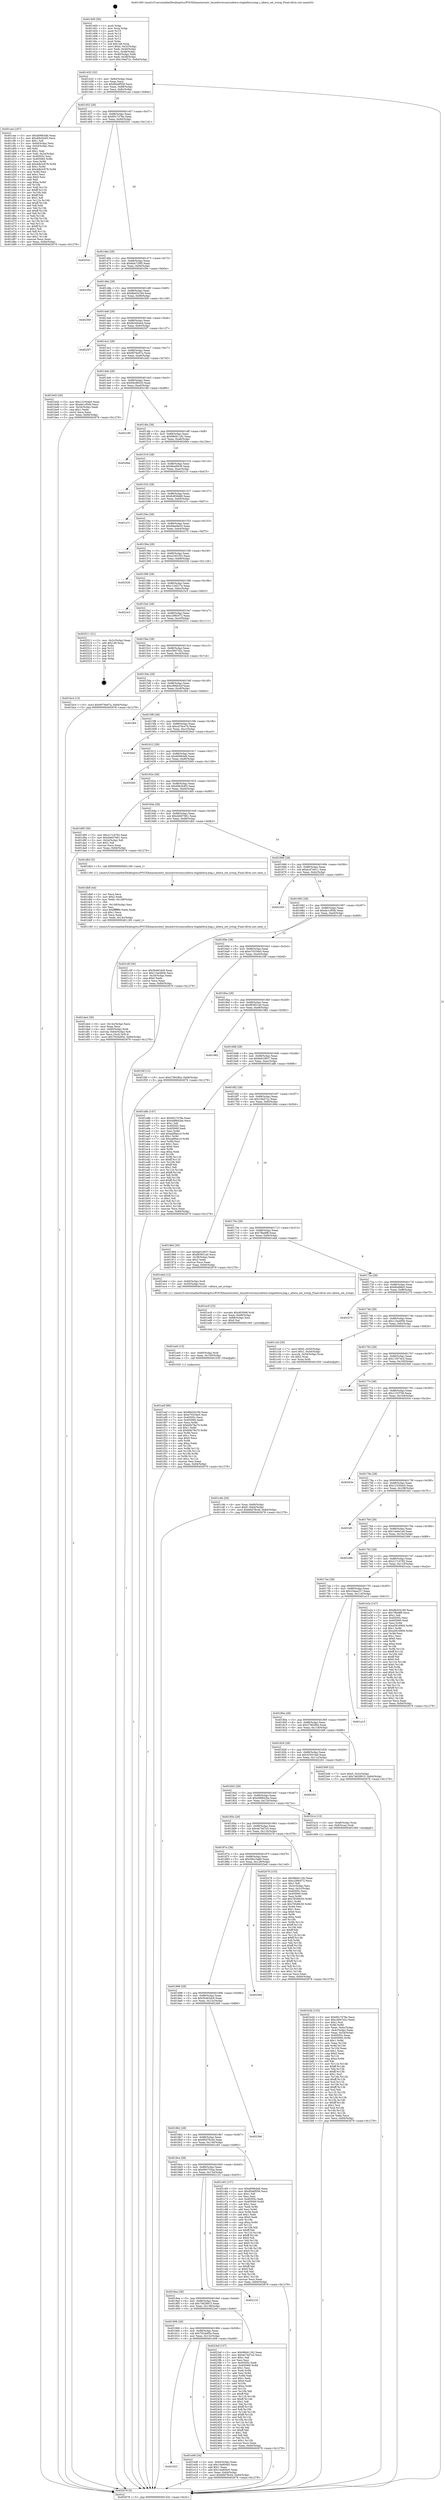 digraph "0x401400" {
  label = "0x401400 (/mnt/c/Users/mathe/Desktop/tcc/POCII/binaries/extr_linuxdriversmiscaltera-staplaltera-jtag.c_altera_set_irstop_Final-ollvm.out::main(0))"
  labelloc = "t"
  node[shape=record]

  Entry [label="",width=0.3,height=0.3,shape=circle,fillcolor=black,style=filled]
  "0x401432" [label="{
     0x401432 [32]\l
     | [instrs]\l
     &nbsp;&nbsp;0x401432 \<+6\>: mov -0x84(%rbp),%eax\l
     &nbsp;&nbsp;0x401438 \<+2\>: mov %eax,%ecx\l
     &nbsp;&nbsp;0x40143a \<+6\>: sub $0x85a6f556,%ecx\l
     &nbsp;&nbsp;0x401440 \<+6\>: mov %eax,-0x88(%rbp)\l
     &nbsp;&nbsp;0x401446 \<+6\>: mov %ecx,-0x8c(%rbp)\l
     &nbsp;&nbsp;0x40144c \<+6\>: je 0000000000401cee \<main+0x8ee\>\l
  }"]
  "0x401cee" [label="{
     0x401cee [167]\l
     | [instrs]\l
     &nbsp;&nbsp;0x401cee \<+5\>: mov $0xd099cbfd,%eax\l
     &nbsp;&nbsp;0x401cf3 \<+5\>: mov $0xd0b2b4f3,%ecx\l
     &nbsp;&nbsp;0x401cf8 \<+2\>: mov $0x1,%dl\l
     &nbsp;&nbsp;0x401cfa \<+3\>: mov -0x64(%rbp),%esi\l
     &nbsp;&nbsp;0x401cfd \<+3\>: cmp -0x54(%rbp),%esi\l
     &nbsp;&nbsp;0x401d00 \<+4\>: setl %dil\l
     &nbsp;&nbsp;0x401d04 \<+4\>: and $0x1,%dil\l
     &nbsp;&nbsp;0x401d08 \<+4\>: mov %dil,-0x2e(%rbp)\l
     &nbsp;&nbsp;0x401d0c \<+7\>: mov 0x40505c,%esi\l
     &nbsp;&nbsp;0x401d13 \<+8\>: mov 0x405060,%r8d\l
     &nbsp;&nbsp;0x401d1b \<+3\>: mov %esi,%r9d\l
     &nbsp;&nbsp;0x401d1e \<+7\>: add $0x4db3c678,%r9d\l
     &nbsp;&nbsp;0x401d25 \<+4\>: sub $0x1,%r9d\l
     &nbsp;&nbsp;0x401d29 \<+7\>: sub $0x4db3c678,%r9d\l
     &nbsp;&nbsp;0x401d30 \<+4\>: imul %r9d,%esi\l
     &nbsp;&nbsp;0x401d34 \<+3\>: and $0x1,%esi\l
     &nbsp;&nbsp;0x401d37 \<+3\>: cmp $0x0,%esi\l
     &nbsp;&nbsp;0x401d3a \<+4\>: sete %dil\l
     &nbsp;&nbsp;0x401d3e \<+4\>: cmp $0xa,%r8d\l
     &nbsp;&nbsp;0x401d42 \<+4\>: setl %r10b\l
     &nbsp;&nbsp;0x401d46 \<+3\>: mov %dil,%r11b\l
     &nbsp;&nbsp;0x401d49 \<+4\>: xor $0xff,%r11b\l
     &nbsp;&nbsp;0x401d4d \<+3\>: mov %r10b,%bl\l
     &nbsp;&nbsp;0x401d50 \<+3\>: xor $0xff,%bl\l
     &nbsp;&nbsp;0x401d53 \<+3\>: xor $0x1,%dl\l
     &nbsp;&nbsp;0x401d56 \<+3\>: mov %r11b,%r14b\l
     &nbsp;&nbsp;0x401d59 \<+4\>: and $0xff,%r14b\l
     &nbsp;&nbsp;0x401d5d \<+3\>: and %dl,%dil\l
     &nbsp;&nbsp;0x401d60 \<+3\>: mov %bl,%r15b\l
     &nbsp;&nbsp;0x401d63 \<+4\>: and $0xff,%r15b\l
     &nbsp;&nbsp;0x401d67 \<+3\>: and %dl,%r10b\l
     &nbsp;&nbsp;0x401d6a \<+3\>: or %dil,%r14b\l
     &nbsp;&nbsp;0x401d6d \<+3\>: or %r10b,%r15b\l
     &nbsp;&nbsp;0x401d70 \<+3\>: xor %r15b,%r14b\l
     &nbsp;&nbsp;0x401d73 \<+3\>: or %bl,%r11b\l
     &nbsp;&nbsp;0x401d76 \<+4\>: xor $0xff,%r11b\l
     &nbsp;&nbsp;0x401d7a \<+3\>: or $0x1,%dl\l
     &nbsp;&nbsp;0x401d7d \<+3\>: and %dl,%r11b\l
     &nbsp;&nbsp;0x401d80 \<+3\>: or %r11b,%r14b\l
     &nbsp;&nbsp;0x401d83 \<+4\>: test $0x1,%r14b\l
     &nbsp;&nbsp;0x401d87 \<+3\>: cmovne %ecx,%eax\l
     &nbsp;&nbsp;0x401d8a \<+6\>: mov %eax,-0x84(%rbp)\l
     &nbsp;&nbsp;0x401d90 \<+5\>: jmp 0000000000402678 \<main+0x1278\>\l
  }"]
  "0x401452" [label="{
     0x401452 [28]\l
     | [instrs]\l
     &nbsp;&nbsp;0x401452 \<+5\>: jmp 0000000000401457 \<main+0x57\>\l
     &nbsp;&nbsp;0x401457 \<+6\>: mov -0x88(%rbp),%eax\l
     &nbsp;&nbsp;0x40145d \<+5\>: sub $0x85c7478a,%eax\l
     &nbsp;&nbsp;0x401462 \<+6\>: mov %eax,-0x90(%rbp)\l
     &nbsp;&nbsp;0x401468 \<+6\>: je 0000000000402541 \<main+0x1141\>\l
  }"]
  Exit [label="",width=0.3,height=0.3,shape=circle,fillcolor=black,style=filled,peripheries=2]
  "0x402541" [label="{
     0x402541\l
  }", style=dashed]
  "0x40146e" [label="{
     0x40146e [28]\l
     | [instrs]\l
     &nbsp;&nbsp;0x40146e \<+5\>: jmp 0000000000401473 \<main+0x73\>\l
     &nbsp;&nbsp;0x401473 \<+6\>: mov -0x88(%rbp),%eax\l
     &nbsp;&nbsp;0x401479 \<+5\>: sub $0x8ab729f5,%eax\l
     &nbsp;&nbsp;0x40147e \<+6\>: mov %eax,-0x94(%rbp)\l
     &nbsp;&nbsp;0x401484 \<+6\>: je 0000000000401f5e \<main+0xb5e\>\l
  }"]
  "0x401eef" [label="{
     0x401eef [96]\l
     | [instrs]\l
     &nbsp;&nbsp;0x401eef \<+5\>: mov $0x8bd3419d,%eax\l
     &nbsp;&nbsp;0x401ef4 \<+5\>: mov $0xe70334e5,%esi\l
     &nbsp;&nbsp;0x401ef9 \<+7\>: mov 0x40505c,%ecx\l
     &nbsp;&nbsp;0x401f00 \<+7\>: mov 0x405060,%edx\l
     &nbsp;&nbsp;0x401f07 \<+3\>: mov %ecx,%r8d\l
     &nbsp;&nbsp;0x401f0a \<+7\>: add $0xb0b78a70,%r8d\l
     &nbsp;&nbsp;0x401f11 \<+4\>: sub $0x1,%r8d\l
     &nbsp;&nbsp;0x401f15 \<+7\>: sub $0xb0b78a70,%r8d\l
     &nbsp;&nbsp;0x401f1c \<+4\>: imul %r8d,%ecx\l
     &nbsp;&nbsp;0x401f20 \<+3\>: and $0x1,%ecx\l
     &nbsp;&nbsp;0x401f23 \<+3\>: cmp $0x0,%ecx\l
     &nbsp;&nbsp;0x401f26 \<+4\>: sete %r9b\l
     &nbsp;&nbsp;0x401f2a \<+3\>: cmp $0xa,%edx\l
     &nbsp;&nbsp;0x401f2d \<+4\>: setl %r10b\l
     &nbsp;&nbsp;0x401f31 \<+3\>: mov %r9b,%r11b\l
     &nbsp;&nbsp;0x401f34 \<+3\>: and %r10b,%r11b\l
     &nbsp;&nbsp;0x401f37 \<+3\>: xor %r10b,%r9b\l
     &nbsp;&nbsp;0x401f3a \<+3\>: or %r9b,%r11b\l
     &nbsp;&nbsp;0x401f3d \<+4\>: test $0x1,%r11b\l
     &nbsp;&nbsp;0x401f41 \<+3\>: cmovne %esi,%eax\l
     &nbsp;&nbsp;0x401f44 \<+6\>: mov %eax,-0x84(%rbp)\l
     &nbsp;&nbsp;0x401f4a \<+5\>: jmp 0000000000402678 \<main+0x1278\>\l
  }"]
  "0x401f5e" [label="{
     0x401f5e\l
  }", style=dashed]
  "0x40148a" [label="{
     0x40148a [28]\l
     | [instrs]\l
     &nbsp;&nbsp;0x40148a \<+5\>: jmp 000000000040148f \<main+0x8f\>\l
     &nbsp;&nbsp;0x40148f \<+6\>: mov -0x88(%rbp),%eax\l
     &nbsp;&nbsp;0x401495 \<+5\>: sub $0x8bd3419d,%eax\l
     &nbsp;&nbsp;0x40149a \<+6\>: mov %eax,-0x98(%rbp)\l
     &nbsp;&nbsp;0x4014a0 \<+6\>: je 000000000040256f \<main+0x116f\>\l
  }"]
  "0x401ee0" [label="{
     0x401ee0 [15]\l
     | [instrs]\l
     &nbsp;&nbsp;0x401ee0 \<+4\>: mov -0x60(%rbp),%rdi\l
     &nbsp;&nbsp;0x401ee4 \<+6\>: mov %eax,-0x150(%rbp)\l
     &nbsp;&nbsp;0x401eea \<+5\>: call 0000000000401030 \<free@plt\>\l
     | [calls]\l
     &nbsp;&nbsp;0x401030 \{1\} (unknown)\l
  }"]
  "0x40256f" [label="{
     0x40256f\l
  }", style=dashed]
  "0x4014a6" [label="{
     0x4014a6 [28]\l
     | [instrs]\l
     &nbsp;&nbsp;0x4014a6 \<+5\>: jmp 00000000004014ab \<main+0xab\>\l
     &nbsp;&nbsp;0x4014ab \<+6\>: mov -0x88(%rbp),%eax\l
     &nbsp;&nbsp;0x4014b1 \<+5\>: sub $0x8e3d44a4,%eax\l
     &nbsp;&nbsp;0x4014b6 \<+6\>: mov %eax,-0x9c(%rbp)\l
     &nbsp;&nbsp;0x4014bc \<+6\>: je 00000000004025f7 \<main+0x11f7\>\l
  }"]
  "0x401ec9" [label="{
     0x401ec9 [23]\l
     | [instrs]\l
     &nbsp;&nbsp;0x401ec9 \<+10\>: movabs $0x4030d6,%rdi\l
     &nbsp;&nbsp;0x401ed3 \<+3\>: mov %eax,-0x68(%rbp)\l
     &nbsp;&nbsp;0x401ed6 \<+3\>: mov -0x68(%rbp),%esi\l
     &nbsp;&nbsp;0x401ed9 \<+2\>: mov $0x0,%al\l
     &nbsp;&nbsp;0x401edb \<+5\>: call 0000000000401040 \<printf@plt\>\l
     | [calls]\l
     &nbsp;&nbsp;0x401040 \{1\} (unknown)\l
  }"]
  "0x4025f7" [label="{
     0x4025f7\l
  }", style=dashed]
  "0x4014c2" [label="{
     0x4014c2 [28]\l
     | [instrs]\l
     &nbsp;&nbsp;0x4014c2 \<+5\>: jmp 00000000004014c7 \<main+0xc7\>\l
     &nbsp;&nbsp;0x4014c7 \<+6\>: mov -0x88(%rbp),%eax\l
     &nbsp;&nbsp;0x4014cd \<+5\>: sub $0x9076e97a,%eax\l
     &nbsp;&nbsp;0x4014d2 \<+6\>: mov %eax,-0xa0(%rbp)\l
     &nbsp;&nbsp;0x4014d8 \<+6\>: je 0000000000401bd3 \<main+0x7d3\>\l
  }"]
  "0x401922" [label="{
     0x401922\l
  }", style=dashed]
  "0x401bd3" [label="{
     0x401bd3 [30]\l
     | [instrs]\l
     &nbsp;&nbsp;0x401bd3 \<+5\>: mov $0x123304e5,%eax\l
     &nbsp;&nbsp;0x401bd8 \<+5\>: mov $0xde1cf50b,%ecx\l
     &nbsp;&nbsp;0x401bdd \<+3\>: mov -0x34(%rbp),%edx\l
     &nbsp;&nbsp;0x401be0 \<+3\>: cmp $0x1,%edx\l
     &nbsp;&nbsp;0x401be3 \<+3\>: cmovl %ecx,%eax\l
     &nbsp;&nbsp;0x401be6 \<+6\>: mov %eax,-0x84(%rbp)\l
     &nbsp;&nbsp;0x401bec \<+5\>: jmp 0000000000402678 \<main+0x1278\>\l
  }"]
  "0x4014de" [label="{
     0x4014de [28]\l
     | [instrs]\l
     &nbsp;&nbsp;0x4014de \<+5\>: jmp 00000000004014e3 \<main+0xe3\>\l
     &nbsp;&nbsp;0x4014e3 \<+6\>: mov -0x88(%rbp),%eax\l
     &nbsp;&nbsp;0x4014e9 \<+5\>: sub $0x94c88520,%eax\l
     &nbsp;&nbsp;0x4014ee \<+6\>: mov %eax,-0xa4(%rbp)\l
     &nbsp;&nbsp;0x4014f4 \<+6\>: je 0000000000402189 \<main+0xd89\>\l
  }"]
  "0x401e08" [label="{
     0x401e08 [34]\l
     | [instrs]\l
     &nbsp;&nbsp;0x401e08 \<+3\>: mov -0x64(%rbp),%eax\l
     &nbsp;&nbsp;0x401e0b \<+5\>: sub $0x14a904e5,%eax\l
     &nbsp;&nbsp;0x401e10 \<+3\>: add $0x1,%eax\l
     &nbsp;&nbsp;0x401e13 \<+5\>: add $0x14a904e5,%eax\l
     &nbsp;&nbsp;0x401e18 \<+3\>: mov %eax,-0x64(%rbp)\l
     &nbsp;&nbsp;0x401e1b \<+10\>: movl $0x66d78c44,-0x84(%rbp)\l
     &nbsp;&nbsp;0x401e25 \<+5\>: jmp 0000000000402678 \<main+0x1278\>\l
  }"]
  "0x402189" [label="{
     0x402189\l
  }", style=dashed]
  "0x4014fa" [label="{
     0x4014fa [28]\l
     | [instrs]\l
     &nbsp;&nbsp;0x4014fa \<+5\>: jmp 00000000004014ff \<main+0xff\>\l
     &nbsp;&nbsp;0x4014ff \<+6\>: mov -0x88(%rbp),%eax\l
     &nbsp;&nbsp;0x401505 \<+5\>: sub $0x98d41182,%eax\l
     &nbsp;&nbsp;0x40150a \<+6\>: mov %eax,-0xa8(%rbp)\l
     &nbsp;&nbsp;0x401510 \<+6\>: je 000000000040266e \<main+0x126e\>\l
  }"]
  "0x401906" [label="{
     0x401906 [28]\l
     | [instrs]\l
     &nbsp;&nbsp;0x401906 \<+5\>: jmp 000000000040190b \<main+0x50b\>\l
     &nbsp;&nbsp;0x40190b \<+6\>: mov -0x88(%rbp),%eax\l
     &nbsp;&nbsp;0x401911 \<+5\>: sub $0x7924e85e,%eax\l
     &nbsp;&nbsp;0x401916 \<+6\>: mov %eax,-0x13c(%rbp)\l
     &nbsp;&nbsp;0x40191c \<+6\>: je 0000000000401e08 \<main+0xa08\>\l
  }"]
  "0x40266e" [label="{
     0x40266e\l
  }", style=dashed]
  "0x401516" [label="{
     0x401516 [28]\l
     | [instrs]\l
     &nbsp;&nbsp;0x401516 \<+5\>: jmp 000000000040151b \<main+0x11b\>\l
     &nbsp;&nbsp;0x40151b \<+6\>: mov -0x88(%rbp),%eax\l
     &nbsp;&nbsp;0x401521 \<+5\>: sub $0x9ba0f439,%eax\l
     &nbsp;&nbsp;0x401526 \<+6\>: mov %eax,-0xac(%rbp)\l
     &nbsp;&nbsp;0x40152c \<+6\>: je 0000000000402115 \<main+0xd15\>\l
  }"]
  "0x4023ef" [label="{
     0x4023ef [137]\l
     | [instrs]\l
     &nbsp;&nbsp;0x4023ef \<+5\>: mov $0x98d41182,%eax\l
     &nbsp;&nbsp;0x4023f4 \<+5\>: mov $0x4e74d7e3,%ecx\l
     &nbsp;&nbsp;0x4023f9 \<+2\>: mov $0x1,%dl\l
     &nbsp;&nbsp;0x4023fb \<+2\>: xor %esi,%esi\l
     &nbsp;&nbsp;0x4023fd \<+7\>: mov 0x40505c,%edi\l
     &nbsp;&nbsp;0x402404 \<+8\>: mov 0x405060,%r8d\l
     &nbsp;&nbsp;0x40240c \<+3\>: sub $0x1,%esi\l
     &nbsp;&nbsp;0x40240f \<+3\>: mov %edi,%r9d\l
     &nbsp;&nbsp;0x402412 \<+3\>: add %esi,%r9d\l
     &nbsp;&nbsp;0x402415 \<+4\>: imul %r9d,%edi\l
     &nbsp;&nbsp;0x402419 \<+3\>: and $0x1,%edi\l
     &nbsp;&nbsp;0x40241c \<+3\>: cmp $0x0,%edi\l
     &nbsp;&nbsp;0x40241f \<+4\>: sete %r10b\l
     &nbsp;&nbsp;0x402423 \<+4\>: cmp $0xa,%r8d\l
     &nbsp;&nbsp;0x402427 \<+4\>: setl %r11b\l
     &nbsp;&nbsp;0x40242b \<+3\>: mov %r10b,%bl\l
     &nbsp;&nbsp;0x40242e \<+3\>: xor $0xff,%bl\l
     &nbsp;&nbsp;0x402431 \<+3\>: mov %r11b,%r14b\l
     &nbsp;&nbsp;0x402434 \<+4\>: xor $0xff,%r14b\l
     &nbsp;&nbsp;0x402438 \<+3\>: xor $0x1,%dl\l
     &nbsp;&nbsp;0x40243b \<+3\>: mov %bl,%r15b\l
     &nbsp;&nbsp;0x40243e \<+4\>: and $0xff,%r15b\l
     &nbsp;&nbsp;0x402442 \<+3\>: and %dl,%r10b\l
     &nbsp;&nbsp;0x402445 \<+3\>: mov %r14b,%r12b\l
     &nbsp;&nbsp;0x402448 \<+4\>: and $0xff,%r12b\l
     &nbsp;&nbsp;0x40244c \<+3\>: and %dl,%r11b\l
     &nbsp;&nbsp;0x40244f \<+3\>: or %r10b,%r15b\l
     &nbsp;&nbsp;0x402452 \<+3\>: or %r11b,%r12b\l
     &nbsp;&nbsp;0x402455 \<+3\>: xor %r12b,%r15b\l
     &nbsp;&nbsp;0x402458 \<+3\>: or %r14b,%bl\l
     &nbsp;&nbsp;0x40245b \<+3\>: xor $0xff,%bl\l
     &nbsp;&nbsp;0x40245e \<+3\>: or $0x1,%dl\l
     &nbsp;&nbsp;0x402461 \<+2\>: and %dl,%bl\l
     &nbsp;&nbsp;0x402463 \<+3\>: or %bl,%r15b\l
     &nbsp;&nbsp;0x402466 \<+4\>: test $0x1,%r15b\l
     &nbsp;&nbsp;0x40246a \<+3\>: cmovne %ecx,%eax\l
     &nbsp;&nbsp;0x40246d \<+6\>: mov %eax,-0x84(%rbp)\l
     &nbsp;&nbsp;0x402473 \<+5\>: jmp 0000000000402678 \<main+0x1278\>\l
  }"]
  "0x402115" [label="{
     0x402115\l
  }", style=dashed]
  "0x401532" [label="{
     0x401532 [28]\l
     | [instrs]\l
     &nbsp;&nbsp;0x401532 \<+5\>: jmp 0000000000401537 \<main+0x137\>\l
     &nbsp;&nbsp;0x401537 \<+6\>: mov -0x88(%rbp),%eax\l
     &nbsp;&nbsp;0x40153d \<+5\>: sub $0x9c858dd0,%eax\l
     &nbsp;&nbsp;0x401542 \<+6\>: mov %eax,-0xb0(%rbp)\l
     &nbsp;&nbsp;0x401548 \<+6\>: je 0000000000401a7c \<main+0x67c\>\l
  }"]
  "0x4018ea" [label="{
     0x4018ea [28]\l
     | [instrs]\l
     &nbsp;&nbsp;0x4018ea \<+5\>: jmp 00000000004018ef \<main+0x4ef\>\l
     &nbsp;&nbsp;0x4018ef \<+6\>: mov -0x88(%rbp),%eax\l
     &nbsp;&nbsp;0x4018f5 \<+5\>: sub $0x74628915,%eax\l
     &nbsp;&nbsp;0x4018fa \<+6\>: mov %eax,-0x138(%rbp)\l
     &nbsp;&nbsp;0x401900 \<+6\>: je 00000000004023ef \<main+0xfef\>\l
  }"]
  "0x401a7c" [label="{
     0x401a7c\l
  }", style=dashed]
  "0x40154e" [label="{
     0x40154e [28]\l
     | [instrs]\l
     &nbsp;&nbsp;0x40154e \<+5\>: jmp 0000000000401553 \<main+0x153\>\l
     &nbsp;&nbsp;0x401553 \<+6\>: mov -0x88(%rbp),%eax\l
     &nbsp;&nbsp;0x401559 \<+5\>: sub $0x9dee9e03,%eax\l
     &nbsp;&nbsp;0x40155e \<+6\>: mov %eax,-0xb4(%rbp)\l
     &nbsp;&nbsp;0x401564 \<+6\>: je 0000000000402375 \<main+0xf75\>\l
  }"]
  "0x402133" [label="{
     0x402133\l
  }", style=dashed]
  "0x402375" [label="{
     0x402375\l
  }", style=dashed]
  "0x40156a" [label="{
     0x40156a [28]\l
     | [instrs]\l
     &nbsp;&nbsp;0x40156a \<+5\>: jmp 000000000040156f \<main+0x16f\>\l
     &nbsp;&nbsp;0x40156f \<+6\>: mov -0x88(%rbp),%eax\l
     &nbsp;&nbsp;0x401575 \<+5\>: sub $0xa1001f33,%eax\l
     &nbsp;&nbsp;0x40157a \<+6\>: mov %eax,-0xb8(%rbp)\l
     &nbsp;&nbsp;0x401580 \<+6\>: je 0000000000402526 \<main+0x1126\>\l
  }"]
  "0x401de4" [label="{
     0x401de4 [36]\l
     | [instrs]\l
     &nbsp;&nbsp;0x401de4 \<+6\>: mov -0x14c(%rbp),%ecx\l
     &nbsp;&nbsp;0x401dea \<+3\>: imul %eax,%ecx\l
     &nbsp;&nbsp;0x401ded \<+4\>: mov -0x60(%rbp),%rdi\l
     &nbsp;&nbsp;0x401df1 \<+4\>: movslq -0x64(%rbp),%r8\l
     &nbsp;&nbsp;0x401df5 \<+4\>: mov %ecx,(%rdi,%r8,4)\l
     &nbsp;&nbsp;0x401df9 \<+10\>: movl $0x7924e85e,-0x84(%rbp)\l
     &nbsp;&nbsp;0x401e03 \<+5\>: jmp 0000000000402678 \<main+0x1278\>\l
  }"]
  "0x402526" [label="{
     0x402526\l
  }", style=dashed]
  "0x401586" [label="{
     0x401586 [28]\l
     | [instrs]\l
     &nbsp;&nbsp;0x401586 \<+5\>: jmp 000000000040158b \<main+0x18b\>\l
     &nbsp;&nbsp;0x40158b \<+6\>: mov -0x88(%rbp),%eax\l
     &nbsp;&nbsp;0x401591 \<+5\>: sub $0xc12d217e,%eax\l
     &nbsp;&nbsp;0x401596 \<+6\>: mov %eax,-0xbc(%rbp)\l
     &nbsp;&nbsp;0x40159c \<+6\>: je 00000000004023c5 \<main+0xfc5\>\l
  }"]
  "0x401db8" [label="{
     0x401db8 [44]\l
     | [instrs]\l
     &nbsp;&nbsp;0x401db8 \<+2\>: xor %ecx,%ecx\l
     &nbsp;&nbsp;0x401dba \<+5\>: mov $0x2,%edx\l
     &nbsp;&nbsp;0x401dbf \<+6\>: mov %edx,-0x148(%rbp)\l
     &nbsp;&nbsp;0x401dc5 \<+1\>: cltd\l
     &nbsp;&nbsp;0x401dc6 \<+6\>: mov -0x148(%rbp),%esi\l
     &nbsp;&nbsp;0x401dcc \<+2\>: idiv %esi\l
     &nbsp;&nbsp;0x401dce \<+6\>: imul $0xfffffffe,%edx,%edx\l
     &nbsp;&nbsp;0x401dd4 \<+3\>: sub $0x1,%ecx\l
     &nbsp;&nbsp;0x401dd7 \<+2\>: sub %ecx,%edx\l
     &nbsp;&nbsp;0x401dd9 \<+6\>: mov %edx,-0x14c(%rbp)\l
     &nbsp;&nbsp;0x401ddf \<+5\>: call 0000000000401160 \<next_i\>\l
     | [calls]\l
     &nbsp;&nbsp;0x401160 \{1\} (/mnt/c/Users/mathe/Desktop/tcc/POCII/binaries/extr_linuxdriversmiscaltera-staplaltera-jtag.c_altera_set_irstop_Final-ollvm.out::next_i)\l
  }"]
  "0x4023c5" [label="{
     0x4023c5\l
  }", style=dashed]
  "0x4015a2" [label="{
     0x4015a2 [28]\l
     | [instrs]\l
     &nbsp;&nbsp;0x4015a2 \<+5\>: jmp 00000000004015a7 \<main+0x1a7\>\l
     &nbsp;&nbsp;0x4015a7 \<+6\>: mov -0x88(%rbp),%eax\l
     &nbsp;&nbsp;0x4015ad \<+5\>: sub $0xc298c072,%eax\l
     &nbsp;&nbsp;0x4015b2 \<+6\>: mov %eax,-0xc0(%rbp)\l
     &nbsp;&nbsp;0x4015b8 \<+6\>: je 0000000000402511 \<main+0x1111\>\l
  }"]
  "0x4018ce" [label="{
     0x4018ce [28]\l
     | [instrs]\l
     &nbsp;&nbsp;0x4018ce \<+5\>: jmp 00000000004018d3 \<main+0x4d3\>\l
     &nbsp;&nbsp;0x4018d3 \<+6\>: mov -0x88(%rbp),%eax\l
     &nbsp;&nbsp;0x4018d9 \<+5\>: sub $0x69e733aa,%eax\l
     &nbsp;&nbsp;0x4018de \<+6\>: mov %eax,-0x134(%rbp)\l
     &nbsp;&nbsp;0x4018e4 \<+6\>: je 0000000000402133 \<main+0xd33\>\l
  }"]
  "0x402511" [label="{
     0x402511 [21]\l
     | [instrs]\l
     &nbsp;&nbsp;0x402511 \<+3\>: mov -0x2c(%rbp),%eax\l
     &nbsp;&nbsp;0x402514 \<+7\>: add $0x148,%rsp\l
     &nbsp;&nbsp;0x40251b \<+1\>: pop %rbx\l
     &nbsp;&nbsp;0x40251c \<+2\>: pop %r12\l
     &nbsp;&nbsp;0x40251e \<+2\>: pop %r13\l
     &nbsp;&nbsp;0x402520 \<+2\>: pop %r14\l
     &nbsp;&nbsp;0x402522 \<+2\>: pop %r15\l
     &nbsp;&nbsp;0x402524 \<+1\>: pop %rbp\l
     &nbsp;&nbsp;0x402525 \<+1\>: ret\l
  }"]
  "0x4015be" [label="{
     0x4015be [28]\l
     | [instrs]\l
     &nbsp;&nbsp;0x4015be \<+5\>: jmp 00000000004015c3 \<main+0x1c3\>\l
     &nbsp;&nbsp;0x4015c3 \<+6\>: mov -0x88(%rbp),%eax\l
     &nbsp;&nbsp;0x4015c9 \<+5\>: sub $0xc5847d2c,%eax\l
     &nbsp;&nbsp;0x4015ce \<+6\>: mov %eax,-0xc4(%rbp)\l
     &nbsp;&nbsp;0x4015d4 \<+6\>: je 0000000000401bc4 \<main+0x7c4\>\l
  }"]
  "0x401c65" [label="{
     0x401c65 [137]\l
     | [instrs]\l
     &nbsp;&nbsp;0x401c65 \<+5\>: mov $0xd099cbfd,%eax\l
     &nbsp;&nbsp;0x401c6a \<+5\>: mov $0x85a6f556,%ecx\l
     &nbsp;&nbsp;0x401c6f \<+2\>: mov $0x1,%dl\l
     &nbsp;&nbsp;0x401c71 \<+2\>: xor %esi,%esi\l
     &nbsp;&nbsp;0x401c73 \<+7\>: mov 0x40505c,%edi\l
     &nbsp;&nbsp;0x401c7a \<+8\>: mov 0x405060,%r8d\l
     &nbsp;&nbsp;0x401c82 \<+3\>: sub $0x1,%esi\l
     &nbsp;&nbsp;0x401c85 \<+3\>: mov %edi,%r9d\l
     &nbsp;&nbsp;0x401c88 \<+3\>: add %esi,%r9d\l
     &nbsp;&nbsp;0x401c8b \<+4\>: imul %r9d,%edi\l
     &nbsp;&nbsp;0x401c8f \<+3\>: and $0x1,%edi\l
     &nbsp;&nbsp;0x401c92 \<+3\>: cmp $0x0,%edi\l
     &nbsp;&nbsp;0x401c95 \<+4\>: sete %r10b\l
     &nbsp;&nbsp;0x401c99 \<+4\>: cmp $0xa,%r8d\l
     &nbsp;&nbsp;0x401c9d \<+4\>: setl %r11b\l
     &nbsp;&nbsp;0x401ca1 \<+3\>: mov %r10b,%bl\l
     &nbsp;&nbsp;0x401ca4 \<+3\>: xor $0xff,%bl\l
     &nbsp;&nbsp;0x401ca7 \<+3\>: mov %r11b,%r14b\l
     &nbsp;&nbsp;0x401caa \<+4\>: xor $0xff,%r14b\l
     &nbsp;&nbsp;0x401cae \<+3\>: xor $0x0,%dl\l
     &nbsp;&nbsp;0x401cb1 \<+3\>: mov %bl,%r15b\l
     &nbsp;&nbsp;0x401cb4 \<+4\>: and $0x0,%r15b\l
     &nbsp;&nbsp;0x401cb8 \<+3\>: and %dl,%r10b\l
     &nbsp;&nbsp;0x401cbb \<+3\>: mov %r14b,%r12b\l
     &nbsp;&nbsp;0x401cbe \<+4\>: and $0x0,%r12b\l
     &nbsp;&nbsp;0x401cc2 \<+3\>: and %dl,%r11b\l
     &nbsp;&nbsp;0x401cc5 \<+3\>: or %r10b,%r15b\l
     &nbsp;&nbsp;0x401cc8 \<+3\>: or %r11b,%r12b\l
     &nbsp;&nbsp;0x401ccb \<+3\>: xor %r12b,%r15b\l
     &nbsp;&nbsp;0x401cce \<+3\>: or %r14b,%bl\l
     &nbsp;&nbsp;0x401cd1 \<+3\>: xor $0xff,%bl\l
     &nbsp;&nbsp;0x401cd4 \<+3\>: or $0x0,%dl\l
     &nbsp;&nbsp;0x401cd7 \<+2\>: and %dl,%bl\l
     &nbsp;&nbsp;0x401cd9 \<+3\>: or %bl,%r15b\l
     &nbsp;&nbsp;0x401cdc \<+4\>: test $0x1,%r15b\l
     &nbsp;&nbsp;0x401ce0 \<+3\>: cmovne %ecx,%eax\l
     &nbsp;&nbsp;0x401ce3 \<+6\>: mov %eax,-0x84(%rbp)\l
     &nbsp;&nbsp;0x401ce9 \<+5\>: jmp 0000000000402678 \<main+0x1278\>\l
  }"]
  "0x401bc4" [label="{
     0x401bc4 [15]\l
     | [instrs]\l
     &nbsp;&nbsp;0x401bc4 \<+10\>: movl $0x9076e97a,-0x84(%rbp)\l
     &nbsp;&nbsp;0x401bce \<+5\>: jmp 0000000000402678 \<main+0x1278\>\l
  }"]
  "0x4015da" [label="{
     0x4015da [28]\l
     | [instrs]\l
     &nbsp;&nbsp;0x4015da \<+5\>: jmp 00000000004015df \<main+0x1df\>\l
     &nbsp;&nbsp;0x4015df \<+6\>: mov -0x88(%rbp),%eax\l
     &nbsp;&nbsp;0x4015e5 \<+5\>: sub $0xc90bb3cf,%eax\l
     &nbsp;&nbsp;0x4015ea \<+6\>: mov %eax,-0xc8(%rbp)\l
     &nbsp;&nbsp;0x4015f0 \<+6\>: je 0000000000401fb4 \<main+0xbb4\>\l
  }"]
  "0x4018b2" [label="{
     0x4018b2 [28]\l
     | [instrs]\l
     &nbsp;&nbsp;0x4018b2 \<+5\>: jmp 00000000004018b7 \<main+0x4b7\>\l
     &nbsp;&nbsp;0x4018b7 \<+6\>: mov -0x88(%rbp),%eax\l
     &nbsp;&nbsp;0x4018bd \<+5\>: sub $0x66d78c44,%eax\l
     &nbsp;&nbsp;0x4018c2 \<+6\>: mov %eax,-0x130(%rbp)\l
     &nbsp;&nbsp;0x4018c8 \<+6\>: je 0000000000401c65 \<main+0x865\>\l
  }"]
  "0x401fb4" [label="{
     0x401fb4\l
  }", style=dashed]
  "0x4015f6" [label="{
     0x4015f6 [28]\l
     | [instrs]\l
     &nbsp;&nbsp;0x4015f6 \<+5\>: jmp 00000000004015fb \<main+0x1fb\>\l
     &nbsp;&nbsp;0x4015fb \<+6\>: mov -0x88(%rbp),%eax\l
     &nbsp;&nbsp;0x401601 \<+5\>: sub $0xcd76ce74,%eax\l
     &nbsp;&nbsp;0x401606 \<+6\>: mov %eax,-0xcc(%rbp)\l
     &nbsp;&nbsp;0x40160c \<+6\>: je 00000000004020a3 \<main+0xca3\>\l
  }"]
  "0x4023b6" [label="{
     0x4023b6\l
  }", style=dashed]
  "0x4020a3" [label="{
     0x4020a3\l
  }", style=dashed]
  "0x401612" [label="{
     0x401612 [28]\l
     | [instrs]\l
     &nbsp;&nbsp;0x401612 \<+5\>: jmp 0000000000401617 \<main+0x217\>\l
     &nbsp;&nbsp;0x401617 \<+6\>: mov -0x88(%rbp),%eax\l
     &nbsp;&nbsp;0x40161d \<+5\>: sub $0xd099cbfd,%eax\l
     &nbsp;&nbsp;0x401622 \<+6\>: mov %eax,-0xd0(%rbp)\l
     &nbsp;&nbsp;0x401628 \<+6\>: je 0000000000402560 \<main+0x1160\>\l
  }"]
  "0x401896" [label="{
     0x401896 [28]\l
     | [instrs]\l
     &nbsp;&nbsp;0x401896 \<+5\>: jmp 000000000040189b \<main+0x49b\>\l
     &nbsp;&nbsp;0x40189b \<+6\>: mov -0x88(%rbp),%eax\l
     &nbsp;&nbsp;0x4018a1 \<+5\>: sub $0x5b462dc9,%eax\l
     &nbsp;&nbsp;0x4018a6 \<+6\>: mov %eax,-0x12c(%rbp)\l
     &nbsp;&nbsp;0x4018ac \<+6\>: je 00000000004023b6 \<main+0xfb6\>\l
  }"]
  "0x402560" [label="{
     0x402560\l
  }", style=dashed]
  "0x40162e" [label="{
     0x40162e [28]\l
     | [instrs]\l
     &nbsp;&nbsp;0x40162e \<+5\>: jmp 0000000000401633 \<main+0x233\>\l
     &nbsp;&nbsp;0x401633 \<+6\>: mov -0x88(%rbp),%eax\l
     &nbsp;&nbsp;0x401639 \<+5\>: sub $0xd0b2b4f3,%eax\l
     &nbsp;&nbsp;0x40163e \<+6\>: mov %eax,-0xd4(%rbp)\l
     &nbsp;&nbsp;0x401644 \<+6\>: je 0000000000401d95 \<main+0x995\>\l
  }"]
  "0x4025e8" [label="{
     0x4025e8\l
  }", style=dashed]
  "0x401d95" [label="{
     0x401d95 [30]\l
     | [instrs]\l
     &nbsp;&nbsp;0x401d95 \<+5\>: mov $0x217c4782,%eax\l
     &nbsp;&nbsp;0x401d9a \<+5\>: mov $0xd4607661,%ecx\l
     &nbsp;&nbsp;0x401d9f \<+3\>: mov -0x2e(%rbp),%dl\l
     &nbsp;&nbsp;0x401da2 \<+3\>: test $0x1,%dl\l
     &nbsp;&nbsp;0x401da5 \<+3\>: cmovne %ecx,%eax\l
     &nbsp;&nbsp;0x401da8 \<+6\>: mov %eax,-0x84(%rbp)\l
     &nbsp;&nbsp;0x401dae \<+5\>: jmp 0000000000402678 \<main+0x1278\>\l
  }"]
  "0x40164a" [label="{
     0x40164a [28]\l
     | [instrs]\l
     &nbsp;&nbsp;0x40164a \<+5\>: jmp 000000000040164f \<main+0x24f\>\l
     &nbsp;&nbsp;0x40164f \<+6\>: mov -0x88(%rbp),%eax\l
     &nbsp;&nbsp;0x401655 \<+5\>: sub $0xd4607661,%eax\l
     &nbsp;&nbsp;0x40165a \<+6\>: mov %eax,-0xd8(%rbp)\l
     &nbsp;&nbsp;0x401660 \<+6\>: je 0000000000401db3 \<main+0x9b3\>\l
  }"]
  "0x40187a" [label="{
     0x40187a [28]\l
     | [instrs]\l
     &nbsp;&nbsp;0x40187a \<+5\>: jmp 000000000040187f \<main+0x47f\>\l
     &nbsp;&nbsp;0x40187f \<+6\>: mov -0x88(%rbp),%eax\l
     &nbsp;&nbsp;0x401885 \<+5\>: sub $0x56b10a80,%eax\l
     &nbsp;&nbsp;0x40188a \<+6\>: mov %eax,-0x128(%rbp)\l
     &nbsp;&nbsp;0x401890 \<+6\>: je 00000000004025e8 \<main+0x11e8\>\l
  }"]
  "0x401db3" [label="{
     0x401db3 [5]\l
     | [instrs]\l
     &nbsp;&nbsp;0x401db3 \<+5\>: call 0000000000401160 \<next_i\>\l
     | [calls]\l
     &nbsp;&nbsp;0x401160 \{1\} (/mnt/c/Users/mathe/Desktop/tcc/POCII/binaries/extr_linuxdriversmiscaltera-staplaltera-jtag.c_altera_set_irstop_Final-ollvm.out::next_i)\l
  }"]
  "0x401666" [label="{
     0x401666 [28]\l
     | [instrs]\l
     &nbsp;&nbsp;0x401666 \<+5\>: jmp 000000000040166b \<main+0x26b\>\l
     &nbsp;&nbsp;0x40166b \<+6\>: mov -0x88(%rbp),%eax\l
     &nbsp;&nbsp;0x401671 \<+5\>: sub $0xdcd7d411,%eax\l
     &nbsp;&nbsp;0x401676 \<+6\>: mov %eax,-0xdc(%rbp)\l
     &nbsp;&nbsp;0x40167c \<+6\>: je 0000000000402303 \<main+0xf03\>\l
  }"]
  "0x402478" [label="{
     0x402478 [153]\l
     | [instrs]\l
     &nbsp;&nbsp;0x402478 \<+5\>: mov $0x98d41182,%eax\l
     &nbsp;&nbsp;0x40247d \<+5\>: mov $0xc298c072,%ecx\l
     &nbsp;&nbsp;0x402482 \<+2\>: mov $0x1,%dl\l
     &nbsp;&nbsp;0x402484 \<+3\>: mov -0x3c(%rbp),%esi\l
     &nbsp;&nbsp;0x402487 \<+3\>: mov %esi,-0x2c(%rbp)\l
     &nbsp;&nbsp;0x40248a \<+7\>: mov 0x40505c,%esi\l
     &nbsp;&nbsp;0x402491 \<+7\>: mov 0x405060,%edi\l
     &nbsp;&nbsp;0x402498 \<+3\>: mov %esi,%r8d\l
     &nbsp;&nbsp;0x40249b \<+7\>: add $0x765d9c50,%r8d\l
     &nbsp;&nbsp;0x4024a2 \<+4\>: sub $0x1,%r8d\l
     &nbsp;&nbsp;0x4024a6 \<+7\>: sub $0x765d9c50,%r8d\l
     &nbsp;&nbsp;0x4024ad \<+4\>: imul %r8d,%esi\l
     &nbsp;&nbsp;0x4024b1 \<+3\>: and $0x1,%esi\l
     &nbsp;&nbsp;0x4024b4 \<+3\>: cmp $0x0,%esi\l
     &nbsp;&nbsp;0x4024b7 \<+4\>: sete %r9b\l
     &nbsp;&nbsp;0x4024bb \<+3\>: cmp $0xa,%edi\l
     &nbsp;&nbsp;0x4024be \<+4\>: setl %r10b\l
     &nbsp;&nbsp;0x4024c2 \<+3\>: mov %r9b,%r11b\l
     &nbsp;&nbsp;0x4024c5 \<+4\>: xor $0xff,%r11b\l
     &nbsp;&nbsp;0x4024c9 \<+3\>: mov %r10b,%bl\l
     &nbsp;&nbsp;0x4024cc \<+3\>: xor $0xff,%bl\l
     &nbsp;&nbsp;0x4024cf \<+3\>: xor $0x1,%dl\l
     &nbsp;&nbsp;0x4024d2 \<+3\>: mov %r11b,%r14b\l
     &nbsp;&nbsp;0x4024d5 \<+4\>: and $0xff,%r14b\l
     &nbsp;&nbsp;0x4024d9 \<+3\>: and %dl,%r9b\l
     &nbsp;&nbsp;0x4024dc \<+3\>: mov %bl,%r15b\l
     &nbsp;&nbsp;0x4024df \<+4\>: and $0xff,%r15b\l
     &nbsp;&nbsp;0x4024e3 \<+3\>: and %dl,%r10b\l
     &nbsp;&nbsp;0x4024e6 \<+3\>: or %r9b,%r14b\l
     &nbsp;&nbsp;0x4024e9 \<+3\>: or %r10b,%r15b\l
     &nbsp;&nbsp;0x4024ec \<+3\>: xor %r15b,%r14b\l
     &nbsp;&nbsp;0x4024ef \<+3\>: or %bl,%r11b\l
     &nbsp;&nbsp;0x4024f2 \<+4\>: xor $0xff,%r11b\l
     &nbsp;&nbsp;0x4024f6 \<+3\>: or $0x1,%dl\l
     &nbsp;&nbsp;0x4024f9 \<+3\>: and %dl,%r11b\l
     &nbsp;&nbsp;0x4024fc \<+3\>: or %r11b,%r14b\l
     &nbsp;&nbsp;0x4024ff \<+4\>: test $0x1,%r14b\l
     &nbsp;&nbsp;0x402503 \<+3\>: cmovne %ecx,%eax\l
     &nbsp;&nbsp;0x402506 \<+6\>: mov %eax,-0x84(%rbp)\l
     &nbsp;&nbsp;0x40250c \<+5\>: jmp 0000000000402678 \<main+0x1278\>\l
  }"]
  "0x402303" [label="{
     0x402303\l
  }", style=dashed]
  "0x401682" [label="{
     0x401682 [28]\l
     | [instrs]\l
     &nbsp;&nbsp;0x401682 \<+5\>: jmp 0000000000401687 \<main+0x287\>\l
     &nbsp;&nbsp;0x401687 \<+6\>: mov -0x88(%rbp),%eax\l
     &nbsp;&nbsp;0x40168d \<+5\>: sub $0xde1cf50b,%eax\l
     &nbsp;&nbsp;0x401692 \<+6\>: mov %eax,-0xe0(%rbp)\l
     &nbsp;&nbsp;0x401698 \<+6\>: je 0000000000401c0f \<main+0x80f\>\l
  }"]
  "0x401c4b" [label="{
     0x401c4b [26]\l
     | [instrs]\l
     &nbsp;&nbsp;0x401c4b \<+4\>: mov %rax,-0x60(%rbp)\l
     &nbsp;&nbsp;0x401c4f \<+7\>: movl $0x0,-0x64(%rbp)\l
     &nbsp;&nbsp;0x401c56 \<+10\>: movl $0x66d78c44,-0x84(%rbp)\l
     &nbsp;&nbsp;0x401c60 \<+5\>: jmp 0000000000402678 \<main+0x1278\>\l
  }"]
  "0x401c0f" [label="{
     0x401c0f [30]\l
     | [instrs]\l
     &nbsp;&nbsp;0x401c0f \<+5\>: mov $0x5b462dc9,%eax\l
     &nbsp;&nbsp;0x401c14 \<+5\>: mov $0x11be495b,%ecx\l
     &nbsp;&nbsp;0x401c19 \<+3\>: mov -0x34(%rbp),%edx\l
     &nbsp;&nbsp;0x401c1c \<+3\>: cmp $0x0,%edx\l
     &nbsp;&nbsp;0x401c1f \<+3\>: cmove %ecx,%eax\l
     &nbsp;&nbsp;0x401c22 \<+6\>: mov %eax,-0x84(%rbp)\l
     &nbsp;&nbsp;0x401c28 \<+5\>: jmp 0000000000402678 \<main+0x1278\>\l
  }"]
  "0x40169e" [label="{
     0x40169e [28]\l
     | [instrs]\l
     &nbsp;&nbsp;0x40169e \<+5\>: jmp 00000000004016a3 \<main+0x2a3\>\l
     &nbsp;&nbsp;0x4016a3 \<+6\>: mov -0x88(%rbp),%eax\l
     &nbsp;&nbsp;0x4016a9 \<+5\>: sub $0xe70334e5,%eax\l
     &nbsp;&nbsp;0x4016ae \<+6\>: mov %eax,-0xe4(%rbp)\l
     &nbsp;&nbsp;0x4016b4 \<+6\>: je 0000000000401f4f \<main+0xb4f\>\l
  }"]
  "0x401b2b" [label="{
     0x401b2b [153]\l
     | [instrs]\l
     &nbsp;&nbsp;0x401b2b \<+5\>: mov $0x85c7478a,%ecx\l
     &nbsp;&nbsp;0x401b30 \<+5\>: mov $0xc5847d2c,%edx\l
     &nbsp;&nbsp;0x401b35 \<+3\>: mov $0x1,%sil\l
     &nbsp;&nbsp;0x401b38 \<+3\>: xor %r8d,%r8d\l
     &nbsp;&nbsp;0x401b3b \<+3\>: mov %eax,-0x4c(%rbp)\l
     &nbsp;&nbsp;0x401b3e \<+3\>: mov -0x4c(%rbp),%eax\l
     &nbsp;&nbsp;0x401b41 \<+3\>: mov %eax,-0x34(%rbp)\l
     &nbsp;&nbsp;0x401b44 \<+7\>: mov 0x40505c,%eax\l
     &nbsp;&nbsp;0x401b4b \<+8\>: mov 0x405060,%r9d\l
     &nbsp;&nbsp;0x401b53 \<+4\>: sub $0x1,%r8d\l
     &nbsp;&nbsp;0x401b57 \<+3\>: mov %eax,%r10d\l
     &nbsp;&nbsp;0x401b5a \<+3\>: add %r8d,%r10d\l
     &nbsp;&nbsp;0x401b5d \<+4\>: imul %r10d,%eax\l
     &nbsp;&nbsp;0x401b61 \<+3\>: and $0x1,%eax\l
     &nbsp;&nbsp;0x401b64 \<+3\>: cmp $0x0,%eax\l
     &nbsp;&nbsp;0x401b67 \<+4\>: sete %r11b\l
     &nbsp;&nbsp;0x401b6b \<+4\>: cmp $0xa,%r9d\l
     &nbsp;&nbsp;0x401b6f \<+3\>: setl %bl\l
     &nbsp;&nbsp;0x401b72 \<+3\>: mov %r11b,%r14b\l
     &nbsp;&nbsp;0x401b75 \<+4\>: xor $0xff,%r14b\l
     &nbsp;&nbsp;0x401b79 \<+3\>: mov %bl,%r15b\l
     &nbsp;&nbsp;0x401b7c \<+4\>: xor $0xff,%r15b\l
     &nbsp;&nbsp;0x401b80 \<+4\>: xor $0x1,%sil\l
     &nbsp;&nbsp;0x401b84 \<+3\>: mov %r14b,%r12b\l
     &nbsp;&nbsp;0x401b87 \<+4\>: and $0xff,%r12b\l
     &nbsp;&nbsp;0x401b8b \<+3\>: and %sil,%r11b\l
     &nbsp;&nbsp;0x401b8e \<+3\>: mov %r15b,%r13b\l
     &nbsp;&nbsp;0x401b91 \<+4\>: and $0xff,%r13b\l
     &nbsp;&nbsp;0x401b95 \<+3\>: and %sil,%bl\l
     &nbsp;&nbsp;0x401b98 \<+3\>: or %r11b,%r12b\l
     &nbsp;&nbsp;0x401b9b \<+3\>: or %bl,%r13b\l
     &nbsp;&nbsp;0x401b9e \<+3\>: xor %r13b,%r12b\l
     &nbsp;&nbsp;0x401ba1 \<+3\>: or %r15b,%r14b\l
     &nbsp;&nbsp;0x401ba4 \<+4\>: xor $0xff,%r14b\l
     &nbsp;&nbsp;0x401ba8 \<+4\>: or $0x1,%sil\l
     &nbsp;&nbsp;0x401bac \<+3\>: and %sil,%r14b\l
     &nbsp;&nbsp;0x401baf \<+3\>: or %r14b,%r12b\l
     &nbsp;&nbsp;0x401bb2 \<+4\>: test $0x1,%r12b\l
     &nbsp;&nbsp;0x401bb6 \<+3\>: cmovne %edx,%ecx\l
     &nbsp;&nbsp;0x401bb9 \<+6\>: mov %ecx,-0x84(%rbp)\l
     &nbsp;&nbsp;0x401bbf \<+5\>: jmp 0000000000402678 \<main+0x1278\>\l
  }"]
  "0x401f4f" [label="{
     0x401f4f [15]\l
     | [instrs]\l
     &nbsp;&nbsp;0x401f4f \<+10\>: movl $0x27802fb4,-0x84(%rbp)\l
     &nbsp;&nbsp;0x401f59 \<+5\>: jmp 0000000000402678 \<main+0x1278\>\l
  }"]
  "0x4016ba" [label="{
     0x4016ba [28]\l
     | [instrs]\l
     &nbsp;&nbsp;0x4016ba \<+5\>: jmp 00000000004016bf \<main+0x2bf\>\l
     &nbsp;&nbsp;0x4016bf \<+6\>: mov -0x88(%rbp),%eax\l
     &nbsp;&nbsp;0x4016c5 \<+5\>: sub $0xf83951a0,%eax\l
     &nbsp;&nbsp;0x4016ca \<+6\>: mov %eax,-0xe8(%rbp)\l
     &nbsp;&nbsp;0x4016d0 \<+6\>: je 0000000000401982 \<main+0x582\>\l
  }"]
  "0x40185e" [label="{
     0x40185e [28]\l
     | [instrs]\l
     &nbsp;&nbsp;0x40185e \<+5\>: jmp 0000000000401863 \<main+0x463\>\l
     &nbsp;&nbsp;0x401863 \<+6\>: mov -0x88(%rbp),%eax\l
     &nbsp;&nbsp;0x401869 \<+5\>: sub $0x4e74d7e3,%eax\l
     &nbsp;&nbsp;0x40186e \<+6\>: mov %eax,-0x124(%rbp)\l
     &nbsp;&nbsp;0x401874 \<+6\>: je 0000000000402478 \<main+0x1078\>\l
  }"]
  "0x401982" [label="{
     0x401982\l
  }", style=dashed]
  "0x4016d6" [label="{
     0x4016d6 [28]\l
     | [instrs]\l
     &nbsp;&nbsp;0x4016d6 \<+5\>: jmp 00000000004016db \<main+0x2db\>\l
     &nbsp;&nbsp;0x4016db \<+6\>: mov -0x88(%rbp),%eax\l
     &nbsp;&nbsp;0x4016e1 \<+5\>: sub $0xfa910837,%eax\l
     &nbsp;&nbsp;0x4016e6 \<+6\>: mov %eax,-0xec(%rbp)\l
     &nbsp;&nbsp;0x4016ec \<+6\>: je 0000000000401a8b \<main+0x68b\>\l
  }"]
  "0x401b1e" [label="{
     0x401b1e [13]\l
     | [instrs]\l
     &nbsp;&nbsp;0x401b1e \<+4\>: mov -0x48(%rbp),%rax\l
     &nbsp;&nbsp;0x401b22 \<+4\>: mov 0x8(%rax),%rdi\l
     &nbsp;&nbsp;0x401b26 \<+5\>: call 0000000000401060 \<atoi@plt\>\l
     | [calls]\l
     &nbsp;&nbsp;0x401060 \{1\} (unknown)\l
  }"]
  "0x401a8b" [label="{
     0x401a8b [147]\l
     | [instrs]\l
     &nbsp;&nbsp;0x401a8b \<+5\>: mov $0x85c7478a,%eax\l
     &nbsp;&nbsp;0x401a90 \<+5\>: mov $0x4d8842be,%ecx\l
     &nbsp;&nbsp;0x401a95 \<+2\>: mov $0x1,%dl\l
     &nbsp;&nbsp;0x401a97 \<+7\>: mov 0x40505c,%esi\l
     &nbsp;&nbsp;0x401a9e \<+7\>: mov 0x405060,%edi\l
     &nbsp;&nbsp;0x401aa5 \<+3\>: mov %esi,%r8d\l
     &nbsp;&nbsp;0x401aa8 \<+7\>: add $0xaaf9aa1d,%r8d\l
     &nbsp;&nbsp;0x401aaf \<+4\>: sub $0x1,%r8d\l
     &nbsp;&nbsp;0x401ab3 \<+7\>: sub $0xaaf9aa1d,%r8d\l
     &nbsp;&nbsp;0x401aba \<+4\>: imul %r8d,%esi\l
     &nbsp;&nbsp;0x401abe \<+3\>: and $0x1,%esi\l
     &nbsp;&nbsp;0x401ac1 \<+3\>: cmp $0x0,%esi\l
     &nbsp;&nbsp;0x401ac4 \<+4\>: sete %r9b\l
     &nbsp;&nbsp;0x401ac8 \<+3\>: cmp $0xa,%edi\l
     &nbsp;&nbsp;0x401acb \<+4\>: setl %r10b\l
     &nbsp;&nbsp;0x401acf \<+3\>: mov %r9b,%r11b\l
     &nbsp;&nbsp;0x401ad2 \<+4\>: xor $0xff,%r11b\l
     &nbsp;&nbsp;0x401ad6 \<+3\>: mov %r10b,%bl\l
     &nbsp;&nbsp;0x401ad9 \<+3\>: xor $0xff,%bl\l
     &nbsp;&nbsp;0x401adc \<+3\>: xor $0x1,%dl\l
     &nbsp;&nbsp;0x401adf \<+3\>: mov %r11b,%r14b\l
     &nbsp;&nbsp;0x401ae2 \<+4\>: and $0xff,%r14b\l
     &nbsp;&nbsp;0x401ae6 \<+3\>: and %dl,%r9b\l
     &nbsp;&nbsp;0x401ae9 \<+3\>: mov %bl,%r15b\l
     &nbsp;&nbsp;0x401aec \<+4\>: and $0xff,%r15b\l
     &nbsp;&nbsp;0x401af0 \<+3\>: and %dl,%r10b\l
     &nbsp;&nbsp;0x401af3 \<+3\>: or %r9b,%r14b\l
     &nbsp;&nbsp;0x401af6 \<+3\>: or %r10b,%r15b\l
     &nbsp;&nbsp;0x401af9 \<+3\>: xor %r15b,%r14b\l
     &nbsp;&nbsp;0x401afc \<+3\>: or %bl,%r11b\l
     &nbsp;&nbsp;0x401aff \<+4\>: xor $0xff,%r11b\l
     &nbsp;&nbsp;0x401b03 \<+3\>: or $0x1,%dl\l
     &nbsp;&nbsp;0x401b06 \<+3\>: and %dl,%r11b\l
     &nbsp;&nbsp;0x401b09 \<+3\>: or %r11b,%r14b\l
     &nbsp;&nbsp;0x401b0c \<+4\>: test $0x1,%r14b\l
     &nbsp;&nbsp;0x401b10 \<+3\>: cmovne %ecx,%eax\l
     &nbsp;&nbsp;0x401b13 \<+6\>: mov %eax,-0x84(%rbp)\l
     &nbsp;&nbsp;0x401b19 \<+5\>: jmp 0000000000402678 \<main+0x1278\>\l
  }"]
  "0x4016f2" [label="{
     0x4016f2 [28]\l
     | [instrs]\l
     &nbsp;&nbsp;0x4016f2 \<+5\>: jmp 00000000004016f7 \<main+0x2f7\>\l
     &nbsp;&nbsp;0x4016f7 \<+6\>: mov -0x88(%rbp),%eax\l
     &nbsp;&nbsp;0x4016fd \<+5\>: sub $0x194d72c,%eax\l
     &nbsp;&nbsp;0x401702 \<+6\>: mov %eax,-0xf0(%rbp)\l
     &nbsp;&nbsp;0x401708 \<+6\>: je 0000000000401964 \<main+0x564\>\l
  }"]
  "0x401842" [label="{
     0x401842 [28]\l
     | [instrs]\l
     &nbsp;&nbsp;0x401842 \<+5\>: jmp 0000000000401847 \<main+0x447\>\l
     &nbsp;&nbsp;0x401847 \<+6\>: mov -0x88(%rbp),%eax\l
     &nbsp;&nbsp;0x40184d \<+5\>: sub $0x4d8842be,%eax\l
     &nbsp;&nbsp;0x401852 \<+6\>: mov %eax,-0x120(%rbp)\l
     &nbsp;&nbsp;0x401858 \<+6\>: je 0000000000401b1e \<main+0x71e\>\l
  }"]
  "0x401964" [label="{
     0x401964 [30]\l
     | [instrs]\l
     &nbsp;&nbsp;0x401964 \<+5\>: mov $0xfa910837,%eax\l
     &nbsp;&nbsp;0x401969 \<+5\>: mov $0xf83951a0,%ecx\l
     &nbsp;&nbsp;0x40196e \<+3\>: mov -0x38(%rbp),%edx\l
     &nbsp;&nbsp;0x401971 \<+3\>: cmp $0x2,%edx\l
     &nbsp;&nbsp;0x401974 \<+3\>: cmovne %ecx,%eax\l
     &nbsp;&nbsp;0x401977 \<+6\>: mov %eax,-0x84(%rbp)\l
     &nbsp;&nbsp;0x40197d \<+5\>: jmp 0000000000402678 \<main+0x1278\>\l
  }"]
  "0x40170e" [label="{
     0x40170e [28]\l
     | [instrs]\l
     &nbsp;&nbsp;0x40170e \<+5\>: jmp 0000000000401713 \<main+0x313\>\l
     &nbsp;&nbsp;0x401713 \<+6\>: mov -0x88(%rbp),%eax\l
     &nbsp;&nbsp;0x401719 \<+5\>: sub $0x7fbe8f8,%eax\l
     &nbsp;&nbsp;0x40171e \<+6\>: mov %eax,-0xf4(%rbp)\l
     &nbsp;&nbsp;0x401724 \<+6\>: je 0000000000401ebd \<main+0xabd\>\l
  }"]
  "0x402678" [label="{
     0x402678 [5]\l
     | [instrs]\l
     &nbsp;&nbsp;0x402678 \<+5\>: jmp 0000000000401432 \<main+0x32\>\l
  }"]
  "0x401400" [label="{
     0x401400 [50]\l
     | [instrs]\l
     &nbsp;&nbsp;0x401400 \<+1\>: push %rbp\l
     &nbsp;&nbsp;0x401401 \<+3\>: mov %rsp,%rbp\l
     &nbsp;&nbsp;0x401404 \<+2\>: push %r15\l
     &nbsp;&nbsp;0x401406 \<+2\>: push %r14\l
     &nbsp;&nbsp;0x401408 \<+2\>: push %r13\l
     &nbsp;&nbsp;0x40140a \<+2\>: push %r12\l
     &nbsp;&nbsp;0x40140c \<+1\>: push %rbx\l
     &nbsp;&nbsp;0x40140d \<+7\>: sub $0x148,%rsp\l
     &nbsp;&nbsp;0x401414 \<+7\>: movl $0x0,-0x3c(%rbp)\l
     &nbsp;&nbsp;0x40141b \<+3\>: mov %edi,-0x40(%rbp)\l
     &nbsp;&nbsp;0x40141e \<+4\>: mov %rsi,-0x48(%rbp)\l
     &nbsp;&nbsp;0x401422 \<+3\>: mov -0x40(%rbp),%edi\l
     &nbsp;&nbsp;0x401425 \<+3\>: mov %edi,-0x38(%rbp)\l
     &nbsp;&nbsp;0x401428 \<+10\>: movl $0x194d72c,-0x84(%rbp)\l
  }"]
  "0x402261" [label="{
     0x402261\l
  }", style=dashed]
  "0x401ebd" [label="{
     0x401ebd [12]\l
     | [instrs]\l
     &nbsp;&nbsp;0x401ebd \<+4\>: mov -0x60(%rbp),%rdi\l
     &nbsp;&nbsp;0x401ec1 \<+3\>: mov -0x50(%rbp),%esi\l
     &nbsp;&nbsp;0x401ec4 \<+5\>: call 0000000000401240 \<altera_set_irstop\>\l
     | [calls]\l
     &nbsp;&nbsp;0x401240 \{1\} (/mnt/c/Users/mathe/Desktop/tcc/POCII/binaries/extr_linuxdriversmiscaltera-staplaltera-jtag.c_altera_set_irstop_Final-ollvm.out::altera_set_irstop)\l
  }"]
  "0x40172a" [label="{
     0x40172a [28]\l
     | [instrs]\l
     &nbsp;&nbsp;0x40172a \<+5\>: jmp 000000000040172f \<main+0x32f\>\l
     &nbsp;&nbsp;0x40172f \<+6\>: mov -0x88(%rbp),%eax\l
     &nbsp;&nbsp;0x401735 \<+5\>: sub $0x9b488e5,%eax\l
     &nbsp;&nbsp;0x40173a \<+6\>: mov %eax,-0xf8(%rbp)\l
     &nbsp;&nbsp;0x401740 \<+6\>: je 0000000000402270 \<main+0xe70\>\l
  }"]
  "0x401826" [label="{
     0x401826 [28]\l
     | [instrs]\l
     &nbsp;&nbsp;0x401826 \<+5\>: jmp 000000000040182b \<main+0x42b\>\l
     &nbsp;&nbsp;0x40182b \<+6\>: mov -0x88(%rbp),%eax\l
     &nbsp;&nbsp;0x401831 \<+5\>: sub $0x3250c3ab,%eax\l
     &nbsp;&nbsp;0x401836 \<+6\>: mov %eax,-0x11c(%rbp)\l
     &nbsp;&nbsp;0x40183c \<+6\>: je 0000000000402261 \<main+0xe61\>\l
  }"]
  "0x402270" [label="{
     0x402270\l
  }", style=dashed]
  "0x401746" [label="{
     0x401746 [28]\l
     | [instrs]\l
     &nbsp;&nbsp;0x401746 \<+5\>: jmp 000000000040174b \<main+0x34b\>\l
     &nbsp;&nbsp;0x40174b \<+6\>: mov -0x88(%rbp),%eax\l
     &nbsp;&nbsp;0x401751 \<+5\>: sub $0x11be495b,%eax\l
     &nbsp;&nbsp;0x401756 \<+6\>: mov %eax,-0xfc(%rbp)\l
     &nbsp;&nbsp;0x40175c \<+6\>: je 0000000000401c2d \<main+0x82d\>\l
  }"]
  "0x4023d9" [label="{
     0x4023d9 [22]\l
     | [instrs]\l
     &nbsp;&nbsp;0x4023d9 \<+7\>: movl $0x0,-0x3c(%rbp)\l
     &nbsp;&nbsp;0x4023e0 \<+10\>: movl $0x74628915,-0x84(%rbp)\l
     &nbsp;&nbsp;0x4023ea \<+5\>: jmp 0000000000402678 \<main+0x1278\>\l
  }"]
  "0x401c2d" [label="{
     0x401c2d [30]\l
     | [instrs]\l
     &nbsp;&nbsp;0x401c2d \<+7\>: movl $0x0,-0x50(%rbp)\l
     &nbsp;&nbsp;0x401c34 \<+7\>: movl $0x1,-0x54(%rbp)\l
     &nbsp;&nbsp;0x401c3b \<+4\>: movslq -0x54(%rbp),%rax\l
     &nbsp;&nbsp;0x401c3f \<+4\>: shl $0x2,%rax\l
     &nbsp;&nbsp;0x401c43 \<+3\>: mov %rax,%rdi\l
     &nbsp;&nbsp;0x401c46 \<+5\>: call 0000000000401050 \<malloc@plt\>\l
     | [calls]\l
     &nbsp;&nbsp;0x401050 \{1\} (unknown)\l
  }"]
  "0x401762" [label="{
     0x401762 [28]\l
     | [instrs]\l
     &nbsp;&nbsp;0x401762 \<+5\>: jmp 0000000000401767 \<main+0x367\>\l
     &nbsp;&nbsp;0x401767 \<+6\>: mov -0x88(%rbp),%eax\l
     &nbsp;&nbsp;0x40176d \<+5\>: sub $0x11f074c4,%eax\l
     &nbsp;&nbsp;0x401772 \<+6\>: mov %eax,-0x100(%rbp)\l
     &nbsp;&nbsp;0x401778 \<+6\>: je 00000000004025b0 \<main+0x11b0\>\l
  }"]
  "0x40180a" [label="{
     0x40180a [28]\l
     | [instrs]\l
     &nbsp;&nbsp;0x40180a \<+5\>: jmp 000000000040180f \<main+0x40f\>\l
     &nbsp;&nbsp;0x40180f \<+6\>: mov -0x88(%rbp),%eax\l
     &nbsp;&nbsp;0x401815 \<+5\>: sub $0x27802fb4,%eax\l
     &nbsp;&nbsp;0x40181a \<+6\>: mov %eax,-0x118(%rbp)\l
     &nbsp;&nbsp;0x401820 \<+6\>: je 00000000004023d9 \<main+0xfd9\>\l
  }"]
  "0x4025b0" [label="{
     0x4025b0\l
  }", style=dashed]
  "0x40177e" [label="{
     0x40177e [28]\l
     | [instrs]\l
     &nbsp;&nbsp;0x40177e \<+5\>: jmp 0000000000401783 \<main+0x383\>\l
     &nbsp;&nbsp;0x401783 \<+6\>: mov -0x88(%rbp),%eax\l
     &nbsp;&nbsp;0x401789 \<+5\>: sub $0x11f1f706,%eax\l
     &nbsp;&nbsp;0x40178e \<+6\>: mov %eax,-0x104(%rbp)\l
     &nbsp;&nbsp;0x401794 \<+6\>: je 000000000040203e \<main+0xc3e\>\l
  }"]
  "0x401a15" [label="{
     0x401a15\l
  }", style=dashed]
  "0x40203e" [label="{
     0x40203e\l
  }", style=dashed]
  "0x40179a" [label="{
     0x40179a [28]\l
     | [instrs]\l
     &nbsp;&nbsp;0x40179a \<+5\>: jmp 000000000040179f \<main+0x39f\>\l
     &nbsp;&nbsp;0x40179f \<+6\>: mov -0x88(%rbp),%eax\l
     &nbsp;&nbsp;0x4017a5 \<+5\>: sub $0x123304e5,%eax\l
     &nbsp;&nbsp;0x4017aa \<+6\>: mov %eax,-0x108(%rbp)\l
     &nbsp;&nbsp;0x4017b0 \<+6\>: je 0000000000401bf1 \<main+0x7f1\>\l
  }"]
  "0x4017ee" [label="{
     0x4017ee [28]\l
     | [instrs]\l
     &nbsp;&nbsp;0x4017ee \<+5\>: jmp 00000000004017f3 \<main+0x3f3\>\l
     &nbsp;&nbsp;0x4017f3 \<+6\>: mov -0x88(%rbp),%eax\l
     &nbsp;&nbsp;0x4017f9 \<+5\>: sub $0x234ea227,%eax\l
     &nbsp;&nbsp;0x4017fe \<+6\>: mov %eax,-0x114(%rbp)\l
     &nbsp;&nbsp;0x401804 \<+6\>: je 0000000000401a15 \<main+0x615\>\l
  }"]
  "0x401bf1" [label="{
     0x401bf1\l
  }", style=dashed]
  "0x4017b6" [label="{
     0x4017b6 [28]\l
     | [instrs]\l
     &nbsp;&nbsp;0x4017b6 \<+5\>: jmp 00000000004017bb \<main+0x3bb\>\l
     &nbsp;&nbsp;0x4017bb \<+6\>: mov -0x88(%rbp),%eax\l
     &nbsp;&nbsp;0x4017c1 \<+5\>: sub $0x14a6e1a9,%eax\l
     &nbsp;&nbsp;0x4017c6 \<+6\>: mov %eax,-0x10c(%rbp)\l
     &nbsp;&nbsp;0x4017cc \<+6\>: je 0000000000402366 \<main+0xf66\>\l
  }"]
  "0x401e2a" [label="{
     0x401e2a [147]\l
     | [instrs]\l
     &nbsp;&nbsp;0x401e2a \<+5\>: mov $0x8bd3419d,%eax\l
     &nbsp;&nbsp;0x401e2f \<+5\>: mov $0x7fbe8f8,%ecx\l
     &nbsp;&nbsp;0x401e34 \<+2\>: mov $0x1,%dl\l
     &nbsp;&nbsp;0x401e36 \<+7\>: mov 0x40505c,%esi\l
     &nbsp;&nbsp;0x401e3d \<+7\>: mov 0x405060,%edi\l
     &nbsp;&nbsp;0x401e44 \<+3\>: mov %esi,%r8d\l
     &nbsp;&nbsp;0x401e47 \<+7\>: sub $0xa5816900,%r8d\l
     &nbsp;&nbsp;0x401e4e \<+4\>: sub $0x1,%r8d\l
     &nbsp;&nbsp;0x401e52 \<+7\>: add $0xa5816900,%r8d\l
     &nbsp;&nbsp;0x401e59 \<+4\>: imul %r8d,%esi\l
     &nbsp;&nbsp;0x401e5d \<+3\>: and $0x1,%esi\l
     &nbsp;&nbsp;0x401e60 \<+3\>: cmp $0x0,%esi\l
     &nbsp;&nbsp;0x401e63 \<+4\>: sete %r9b\l
     &nbsp;&nbsp;0x401e67 \<+3\>: cmp $0xa,%edi\l
     &nbsp;&nbsp;0x401e6a \<+4\>: setl %r10b\l
     &nbsp;&nbsp;0x401e6e \<+3\>: mov %r9b,%r11b\l
     &nbsp;&nbsp;0x401e71 \<+4\>: xor $0xff,%r11b\l
     &nbsp;&nbsp;0x401e75 \<+3\>: mov %r10b,%bl\l
     &nbsp;&nbsp;0x401e78 \<+3\>: xor $0xff,%bl\l
     &nbsp;&nbsp;0x401e7b \<+3\>: xor $0x0,%dl\l
     &nbsp;&nbsp;0x401e7e \<+3\>: mov %r11b,%r14b\l
     &nbsp;&nbsp;0x401e81 \<+4\>: and $0x0,%r14b\l
     &nbsp;&nbsp;0x401e85 \<+3\>: and %dl,%r9b\l
     &nbsp;&nbsp;0x401e88 \<+3\>: mov %bl,%r15b\l
     &nbsp;&nbsp;0x401e8b \<+4\>: and $0x0,%r15b\l
     &nbsp;&nbsp;0x401e8f \<+3\>: and %dl,%r10b\l
     &nbsp;&nbsp;0x401e92 \<+3\>: or %r9b,%r14b\l
     &nbsp;&nbsp;0x401e95 \<+3\>: or %r10b,%r15b\l
     &nbsp;&nbsp;0x401e98 \<+3\>: xor %r15b,%r14b\l
     &nbsp;&nbsp;0x401e9b \<+3\>: or %bl,%r11b\l
     &nbsp;&nbsp;0x401e9e \<+4\>: xor $0xff,%r11b\l
     &nbsp;&nbsp;0x401ea2 \<+3\>: or $0x0,%dl\l
     &nbsp;&nbsp;0x401ea5 \<+3\>: and %dl,%r11b\l
     &nbsp;&nbsp;0x401ea8 \<+3\>: or %r11b,%r14b\l
     &nbsp;&nbsp;0x401eab \<+4\>: test $0x1,%r14b\l
     &nbsp;&nbsp;0x401eaf \<+3\>: cmovne %ecx,%eax\l
     &nbsp;&nbsp;0x401eb2 \<+6\>: mov %eax,-0x84(%rbp)\l
     &nbsp;&nbsp;0x401eb8 \<+5\>: jmp 0000000000402678 \<main+0x1278\>\l
  }"]
  "0x402366" [label="{
     0x402366\l
  }", style=dashed]
  "0x4017d2" [label="{
     0x4017d2 [28]\l
     | [instrs]\l
     &nbsp;&nbsp;0x4017d2 \<+5\>: jmp 00000000004017d7 \<main+0x3d7\>\l
     &nbsp;&nbsp;0x4017d7 \<+6\>: mov -0x88(%rbp),%eax\l
     &nbsp;&nbsp;0x4017dd \<+5\>: sub $0x217c4782,%eax\l
     &nbsp;&nbsp;0x4017e2 \<+6\>: mov %eax,-0x110(%rbp)\l
     &nbsp;&nbsp;0x4017e8 \<+6\>: je 0000000000401e2a \<main+0xa2a\>\l
  }"]
  Entry -> "0x401400" [label=" 1"]
  "0x401432" -> "0x401cee" [label=" 2"]
  "0x401432" -> "0x401452" [label=" 20"]
  "0x402511" -> Exit [label=" 1"]
  "0x401452" -> "0x402541" [label=" 0"]
  "0x401452" -> "0x40146e" [label=" 20"]
  "0x402478" -> "0x402678" [label=" 1"]
  "0x40146e" -> "0x401f5e" [label=" 0"]
  "0x40146e" -> "0x40148a" [label=" 20"]
  "0x4023ef" -> "0x402678" [label=" 1"]
  "0x40148a" -> "0x40256f" [label=" 0"]
  "0x40148a" -> "0x4014a6" [label=" 20"]
  "0x4023d9" -> "0x402678" [label=" 1"]
  "0x4014a6" -> "0x4025f7" [label=" 0"]
  "0x4014a6" -> "0x4014c2" [label=" 20"]
  "0x401f4f" -> "0x402678" [label=" 1"]
  "0x4014c2" -> "0x401bd3" [label=" 1"]
  "0x4014c2" -> "0x4014de" [label=" 19"]
  "0x401eef" -> "0x402678" [label=" 1"]
  "0x4014de" -> "0x402189" [label=" 0"]
  "0x4014de" -> "0x4014fa" [label=" 19"]
  "0x401ee0" -> "0x401eef" [label=" 1"]
  "0x4014fa" -> "0x40266e" [label=" 0"]
  "0x4014fa" -> "0x401516" [label=" 19"]
  "0x401ebd" -> "0x401ec9" [label=" 1"]
  "0x401516" -> "0x402115" [label=" 0"]
  "0x401516" -> "0x401532" [label=" 19"]
  "0x401e2a" -> "0x402678" [label=" 1"]
  "0x401532" -> "0x401a7c" [label=" 0"]
  "0x401532" -> "0x40154e" [label=" 19"]
  "0x401906" -> "0x401922" [label=" 0"]
  "0x40154e" -> "0x402375" [label=" 0"]
  "0x40154e" -> "0x40156a" [label=" 19"]
  "0x401906" -> "0x401e08" [label=" 1"]
  "0x40156a" -> "0x402526" [label=" 0"]
  "0x40156a" -> "0x401586" [label=" 19"]
  "0x4018ea" -> "0x401906" [label=" 1"]
  "0x401586" -> "0x4023c5" [label=" 0"]
  "0x401586" -> "0x4015a2" [label=" 19"]
  "0x4018ea" -> "0x4023ef" [label=" 1"]
  "0x4015a2" -> "0x402511" [label=" 1"]
  "0x4015a2" -> "0x4015be" [label=" 18"]
  "0x401e08" -> "0x402678" [label=" 1"]
  "0x4015be" -> "0x401bc4" [label=" 1"]
  "0x4015be" -> "0x4015da" [label=" 17"]
  "0x4018ce" -> "0x4018ea" [label=" 2"]
  "0x4015da" -> "0x401fb4" [label=" 0"]
  "0x4015da" -> "0x4015f6" [label=" 17"]
  "0x401ec9" -> "0x401ee0" [label=" 1"]
  "0x4015f6" -> "0x4020a3" [label=" 0"]
  "0x4015f6" -> "0x401612" [label=" 17"]
  "0x401de4" -> "0x402678" [label=" 1"]
  "0x401612" -> "0x402560" [label=" 0"]
  "0x401612" -> "0x40162e" [label=" 17"]
  "0x401db3" -> "0x401db8" [label=" 1"]
  "0x40162e" -> "0x401d95" [label=" 2"]
  "0x40162e" -> "0x40164a" [label=" 15"]
  "0x401d95" -> "0x402678" [label=" 2"]
  "0x40164a" -> "0x401db3" [label=" 1"]
  "0x40164a" -> "0x401666" [label=" 14"]
  "0x401c65" -> "0x402678" [label=" 2"]
  "0x401666" -> "0x402303" [label=" 0"]
  "0x401666" -> "0x401682" [label=" 14"]
  "0x4018b2" -> "0x4018ce" [label=" 2"]
  "0x401682" -> "0x401c0f" [label=" 1"]
  "0x401682" -> "0x40169e" [label=" 13"]
  "0x4018ce" -> "0x402133" [label=" 0"]
  "0x40169e" -> "0x401f4f" [label=" 1"]
  "0x40169e" -> "0x4016ba" [label=" 12"]
  "0x401896" -> "0x4018b2" [label=" 4"]
  "0x4016ba" -> "0x401982" [label=" 0"]
  "0x4016ba" -> "0x4016d6" [label=" 12"]
  "0x401896" -> "0x4023b6" [label=" 0"]
  "0x4016d6" -> "0x401a8b" [label=" 1"]
  "0x4016d6" -> "0x4016f2" [label=" 11"]
  "0x401db8" -> "0x401de4" [label=" 1"]
  "0x4016f2" -> "0x401964" [label=" 1"]
  "0x4016f2" -> "0x40170e" [label=" 10"]
  "0x401964" -> "0x402678" [label=" 1"]
  "0x401400" -> "0x401432" [label=" 1"]
  "0x402678" -> "0x401432" [label=" 21"]
  "0x401a8b" -> "0x402678" [label=" 1"]
  "0x40187a" -> "0x4025e8" [label=" 0"]
  "0x40170e" -> "0x401ebd" [label=" 1"]
  "0x40170e" -> "0x40172a" [label=" 9"]
  "0x401cee" -> "0x402678" [label=" 2"]
  "0x40172a" -> "0x402270" [label=" 0"]
  "0x40172a" -> "0x401746" [label=" 9"]
  "0x40185e" -> "0x402478" [label=" 1"]
  "0x401746" -> "0x401c2d" [label=" 1"]
  "0x401746" -> "0x401762" [label=" 8"]
  "0x4018b2" -> "0x401c65" [label=" 2"]
  "0x401762" -> "0x4025b0" [label=" 0"]
  "0x401762" -> "0x40177e" [label=" 8"]
  "0x401c2d" -> "0x401c4b" [label=" 1"]
  "0x40177e" -> "0x40203e" [label=" 0"]
  "0x40177e" -> "0x40179a" [label=" 8"]
  "0x401c0f" -> "0x402678" [label=" 1"]
  "0x40179a" -> "0x401bf1" [label=" 0"]
  "0x40179a" -> "0x4017b6" [label=" 8"]
  "0x401bc4" -> "0x402678" [label=" 1"]
  "0x4017b6" -> "0x402366" [label=" 0"]
  "0x4017b6" -> "0x4017d2" [label=" 8"]
  "0x401b2b" -> "0x402678" [label=" 1"]
  "0x4017d2" -> "0x401e2a" [label=" 1"]
  "0x4017d2" -> "0x4017ee" [label=" 7"]
  "0x401bd3" -> "0x402678" [label=" 1"]
  "0x4017ee" -> "0x401a15" [label=" 0"]
  "0x4017ee" -> "0x40180a" [label=" 7"]
  "0x401c4b" -> "0x402678" [label=" 1"]
  "0x40180a" -> "0x4023d9" [label=" 1"]
  "0x40180a" -> "0x401826" [label=" 6"]
  "0x40185e" -> "0x40187a" [label=" 4"]
  "0x401826" -> "0x402261" [label=" 0"]
  "0x401826" -> "0x401842" [label=" 6"]
  "0x40187a" -> "0x401896" [label=" 4"]
  "0x401842" -> "0x401b1e" [label=" 1"]
  "0x401842" -> "0x40185e" [label=" 5"]
  "0x401b1e" -> "0x401b2b" [label=" 1"]
}
